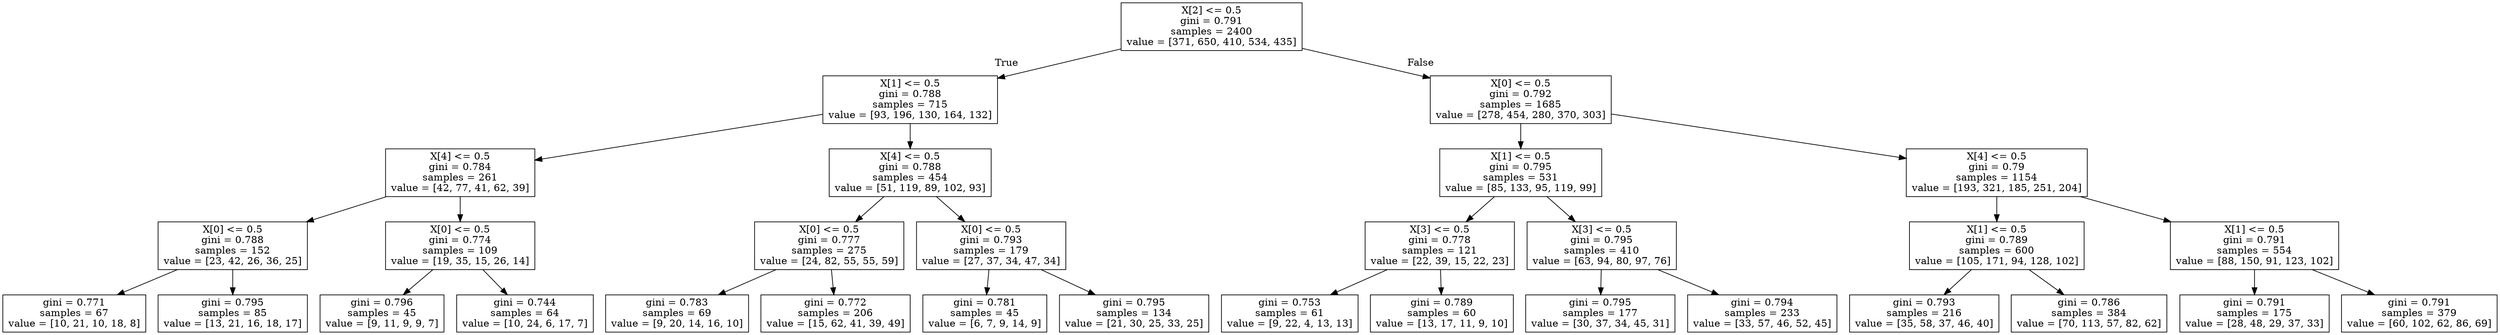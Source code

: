 digraph Tree {
node [shape=box] ;
0 [label="X[2] <= 0.5\ngini = 0.791\nsamples = 2400\nvalue = [371, 650, 410, 534, 435]"] ;
1 [label="X[1] <= 0.5\ngini = 0.788\nsamples = 715\nvalue = [93, 196, 130, 164, 132]"] ;
0 -> 1 [labeldistance=2.5, labelangle=45, headlabel="True"] ;
2 [label="X[4] <= 0.5\ngini = 0.784\nsamples = 261\nvalue = [42, 77, 41, 62, 39]"] ;
1 -> 2 ;
3 [label="X[0] <= 0.5\ngini = 0.788\nsamples = 152\nvalue = [23, 42, 26, 36, 25]"] ;
2 -> 3 ;
4 [label="gini = 0.771\nsamples = 67\nvalue = [10, 21, 10, 18, 8]"] ;
3 -> 4 ;
5 [label="gini = 0.795\nsamples = 85\nvalue = [13, 21, 16, 18, 17]"] ;
3 -> 5 ;
6 [label="X[0] <= 0.5\ngini = 0.774\nsamples = 109\nvalue = [19, 35, 15, 26, 14]"] ;
2 -> 6 ;
7 [label="gini = 0.796\nsamples = 45\nvalue = [9, 11, 9, 9, 7]"] ;
6 -> 7 ;
8 [label="gini = 0.744\nsamples = 64\nvalue = [10, 24, 6, 17, 7]"] ;
6 -> 8 ;
9 [label="X[4] <= 0.5\ngini = 0.788\nsamples = 454\nvalue = [51, 119, 89, 102, 93]"] ;
1 -> 9 ;
10 [label="X[0] <= 0.5\ngini = 0.777\nsamples = 275\nvalue = [24, 82, 55, 55, 59]"] ;
9 -> 10 ;
11 [label="gini = 0.783\nsamples = 69\nvalue = [9, 20, 14, 16, 10]"] ;
10 -> 11 ;
12 [label="gini = 0.772\nsamples = 206\nvalue = [15, 62, 41, 39, 49]"] ;
10 -> 12 ;
13 [label="X[0] <= 0.5\ngini = 0.793\nsamples = 179\nvalue = [27, 37, 34, 47, 34]"] ;
9 -> 13 ;
14 [label="gini = 0.781\nsamples = 45\nvalue = [6, 7, 9, 14, 9]"] ;
13 -> 14 ;
15 [label="gini = 0.795\nsamples = 134\nvalue = [21, 30, 25, 33, 25]"] ;
13 -> 15 ;
16 [label="X[0] <= 0.5\ngini = 0.792\nsamples = 1685\nvalue = [278, 454, 280, 370, 303]"] ;
0 -> 16 [labeldistance=2.5, labelangle=-45, headlabel="False"] ;
17 [label="X[1] <= 0.5\ngini = 0.795\nsamples = 531\nvalue = [85, 133, 95, 119, 99]"] ;
16 -> 17 ;
18 [label="X[3] <= 0.5\ngini = 0.778\nsamples = 121\nvalue = [22, 39, 15, 22, 23]"] ;
17 -> 18 ;
19 [label="gini = 0.753\nsamples = 61\nvalue = [9, 22, 4, 13, 13]"] ;
18 -> 19 ;
20 [label="gini = 0.789\nsamples = 60\nvalue = [13, 17, 11, 9, 10]"] ;
18 -> 20 ;
21 [label="X[3] <= 0.5\ngini = 0.795\nsamples = 410\nvalue = [63, 94, 80, 97, 76]"] ;
17 -> 21 ;
22 [label="gini = 0.795\nsamples = 177\nvalue = [30, 37, 34, 45, 31]"] ;
21 -> 22 ;
23 [label="gini = 0.794\nsamples = 233\nvalue = [33, 57, 46, 52, 45]"] ;
21 -> 23 ;
24 [label="X[4] <= 0.5\ngini = 0.79\nsamples = 1154\nvalue = [193, 321, 185, 251, 204]"] ;
16 -> 24 ;
25 [label="X[1] <= 0.5\ngini = 0.789\nsamples = 600\nvalue = [105, 171, 94, 128, 102]"] ;
24 -> 25 ;
26 [label="gini = 0.793\nsamples = 216\nvalue = [35, 58, 37, 46, 40]"] ;
25 -> 26 ;
27 [label="gini = 0.786\nsamples = 384\nvalue = [70, 113, 57, 82, 62]"] ;
25 -> 27 ;
28 [label="X[1] <= 0.5\ngini = 0.791\nsamples = 554\nvalue = [88, 150, 91, 123, 102]"] ;
24 -> 28 ;
29 [label="gini = 0.791\nsamples = 175\nvalue = [28, 48, 29, 37, 33]"] ;
28 -> 29 ;
30 [label="gini = 0.791\nsamples = 379\nvalue = [60, 102, 62, 86, 69]"] ;
28 -> 30 ;
}